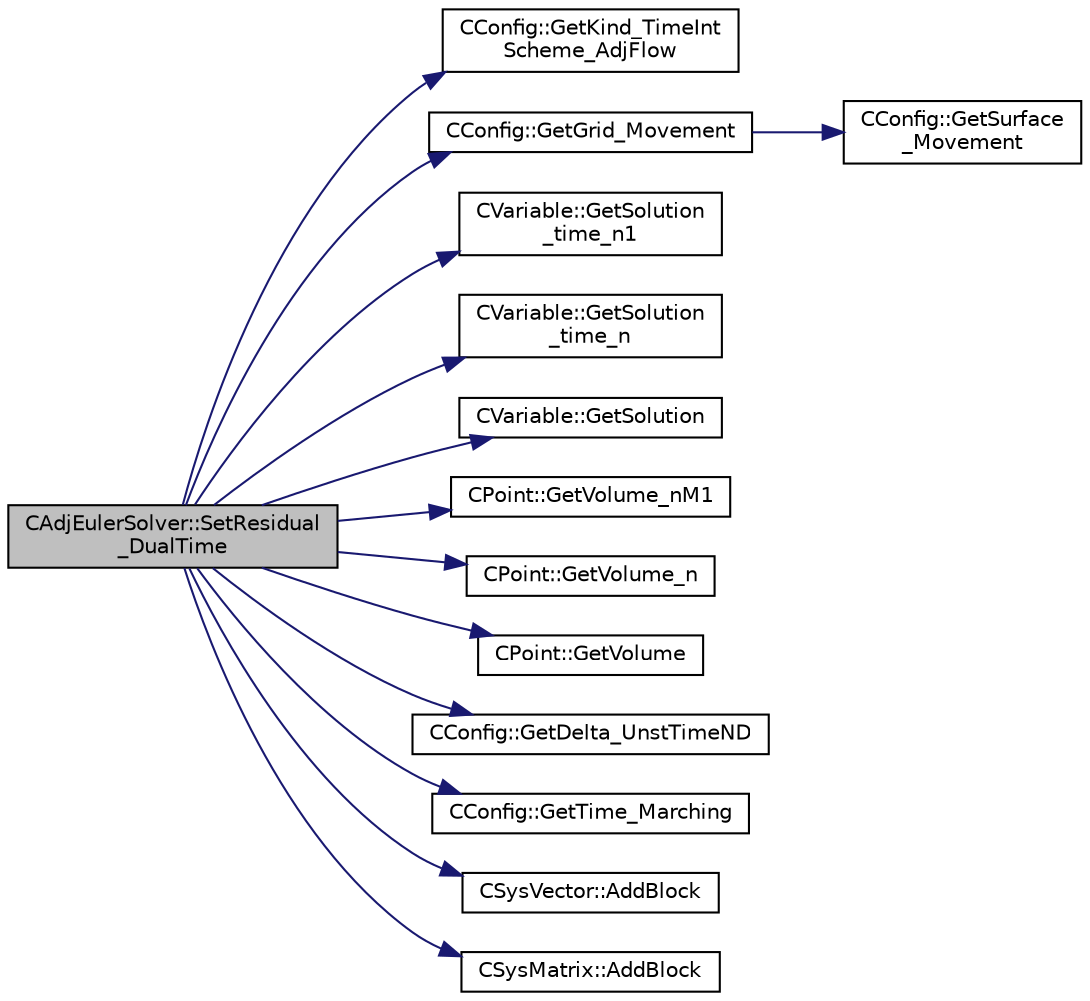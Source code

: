 digraph "CAdjEulerSolver::SetResidual_DualTime"
{
  edge [fontname="Helvetica",fontsize="10",labelfontname="Helvetica",labelfontsize="10"];
  node [fontname="Helvetica",fontsize="10",shape=record];
  rankdir="LR";
  Node1291 [label="CAdjEulerSolver::SetResidual\l_DualTime",height=0.2,width=0.4,color="black", fillcolor="grey75", style="filled", fontcolor="black"];
  Node1291 -> Node1292 [color="midnightblue",fontsize="10",style="solid",fontname="Helvetica"];
  Node1292 [label="CConfig::GetKind_TimeInt\lScheme_AdjFlow",height=0.2,width=0.4,color="black", fillcolor="white", style="filled",URL="$class_c_config.html#ab9d0e23db2d8f044b0b09915e92ef003",tooltip="Get the kind of integration scheme (explicit or implicit) for the adjoint flow equations. "];
  Node1291 -> Node1293 [color="midnightblue",fontsize="10",style="solid",fontname="Helvetica"];
  Node1293 [label="CConfig::GetGrid_Movement",height=0.2,width=0.4,color="black", fillcolor="white", style="filled",URL="$class_c_config.html#a65f49bf3888539804cc0ceac28a32923",tooltip="Get information about the grid movement. "];
  Node1293 -> Node1294 [color="midnightblue",fontsize="10",style="solid",fontname="Helvetica"];
  Node1294 [label="CConfig::GetSurface\l_Movement",height=0.2,width=0.4,color="black", fillcolor="white", style="filled",URL="$class_c_config.html#a67dbc09d0ad95072023d7f356333d6c8",tooltip="Get information about deforming markers. "];
  Node1291 -> Node1295 [color="midnightblue",fontsize="10",style="solid",fontname="Helvetica"];
  Node1295 [label="CVariable::GetSolution\l_time_n1",height=0.2,width=0.4,color="black", fillcolor="white", style="filled",URL="$class_c_variable.html#a584e438afb716aa0ffce4ccc9b469ef6",tooltip="Get the solution at time n-1. "];
  Node1291 -> Node1296 [color="midnightblue",fontsize="10",style="solid",fontname="Helvetica"];
  Node1296 [label="CVariable::GetSolution\l_time_n",height=0.2,width=0.4,color="black", fillcolor="white", style="filled",URL="$class_c_variable.html#a9162db789c2ca2b71159697cc500fcce",tooltip="Get the solution at time n. "];
  Node1291 -> Node1297 [color="midnightblue",fontsize="10",style="solid",fontname="Helvetica"];
  Node1297 [label="CVariable::GetSolution",height=0.2,width=0.4,color="black", fillcolor="white", style="filled",URL="$class_c_variable.html#a261483e39c23c1de7cb9aea7e917c121",tooltip="Get the solution. "];
  Node1291 -> Node1298 [color="midnightblue",fontsize="10",style="solid",fontname="Helvetica"];
  Node1298 [label="CPoint::GetVolume_nM1",height=0.2,width=0.4,color="black", fillcolor="white", style="filled",URL="$class_c_point.html#a03cff72fc09d818e2db4c067d071b98c",tooltip="Get the volume of the control volume at time n+1. "];
  Node1291 -> Node1299 [color="midnightblue",fontsize="10",style="solid",fontname="Helvetica"];
  Node1299 [label="CPoint::GetVolume_n",height=0.2,width=0.4,color="black", fillcolor="white", style="filled",URL="$class_c_point.html#afa9cef7df11db78114b63a9c4974ffe0",tooltip="Get the volume of the control volume at time n. "];
  Node1291 -> Node1300 [color="midnightblue",fontsize="10",style="solid",fontname="Helvetica"];
  Node1300 [label="CPoint::GetVolume",height=0.2,width=0.4,color="black", fillcolor="white", style="filled",URL="$class_c_point.html#a3c526a15e767c7de9cf163800aa581e5",tooltip="Get area or volume of the control volume. "];
  Node1291 -> Node1301 [color="midnightblue",fontsize="10",style="solid",fontname="Helvetica"];
  Node1301 [label="CConfig::GetDelta_UnstTimeND",height=0.2,width=0.4,color="black", fillcolor="white", style="filled",URL="$class_c_config.html#a417b45d0da107126e803258901f57920",tooltip="If we are prforming an unsteady simulation, there is only one value of the time step for the complete..."];
  Node1291 -> Node1302 [color="midnightblue",fontsize="10",style="solid",fontname="Helvetica"];
  Node1302 [label="CConfig::GetTime_Marching",height=0.2,width=0.4,color="black", fillcolor="white", style="filled",URL="$class_c_config.html#a864d499ce740184803607801c47abda7",tooltip="Provides information about the time integration, and change the write in the output files information..."];
  Node1291 -> Node1303 [color="midnightblue",fontsize="10",style="solid",fontname="Helvetica"];
  Node1303 [label="CSysVector::AddBlock",height=0.2,width=0.4,color="black", fillcolor="white", style="filled",URL="$class_c_sys_vector.html#acd4c36df2ea0b7ad473944cff9bf5d72",tooltip="Add val_residual to the residual. "];
  Node1291 -> Node1304 [color="midnightblue",fontsize="10",style="solid",fontname="Helvetica"];
  Node1304 [label="CSysMatrix::AddBlock",height=0.2,width=0.4,color="black", fillcolor="white", style="filled",URL="$class_c_sys_matrix.html#a85def3109e5aa5307268ca830a8f6522",tooltip="Adds the specified block to the sparse matrix. "];
}
